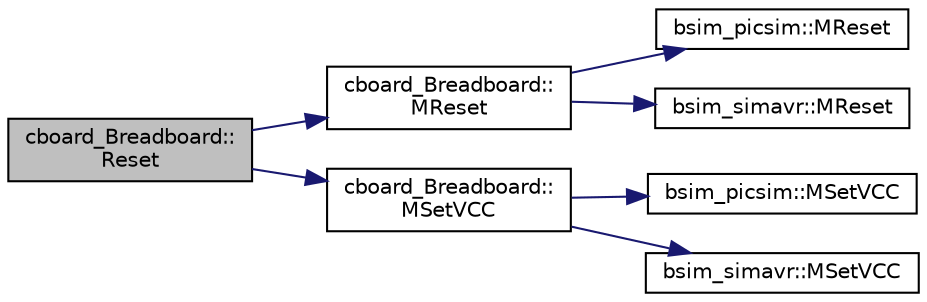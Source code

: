 digraph "cboard_Breadboard::Reset"
{
 // LATEX_PDF_SIZE
  edge [fontname="Helvetica",fontsize="10",labelfontname="Helvetica",labelfontsize="10"];
  node [fontname="Helvetica",fontsize="10",shape=record];
  rankdir="LR";
  Node1 [label="cboard_Breadboard::\lReset",height=0.2,width=0.4,color="black", fillcolor="grey75", style="filled", fontcolor="black",tooltip="Reset board status."];
  Node1 -> Node2 [color="midnightblue",fontsize="10",style="solid",fontname="Helvetica"];
  Node2 [label="cboard_Breadboard::\lMReset",height=0.2,width=0.4,color="black", fillcolor="white", style="filled",URL="$classcboard___breadboard.html#a200bbecf0027cd5a53c188f7afcc0b1e",tooltip="board microcontroller reset"];
  Node2 -> Node3 [color="midnightblue",fontsize="10",style="solid",fontname="Helvetica"];
  Node3 [label="bsim_picsim::MReset",height=0.2,width=0.4,color="black", fillcolor="white", style="filled",URL="$classbsim__picsim.html#a3877b5af8ad42e8bb5a7a307c02cf722",tooltip="board microcontroller reset"];
  Node2 -> Node4 [color="midnightblue",fontsize="10",style="solid",fontname="Helvetica"];
  Node4 [label="bsim_simavr::MReset",height=0.2,width=0.4,color="black", fillcolor="white", style="filled",URL="$classbsim__simavr.html#a127738c7f49db4ff7ddea8f24085ffad",tooltip="board microcontroller reset"];
  Node1 -> Node5 [color="midnightblue",fontsize="10",style="solid",fontname="Helvetica"];
  Node5 [label="cboard_Breadboard::\lMSetVCC",height=0.2,width=0.4,color="black", fillcolor="white", style="filled",URL="$classcboard___breadboard.html#a14f32d501cb1910120a96b7394171a60",tooltip="board microcontroller set vcc"];
  Node5 -> Node6 [color="midnightblue",fontsize="10",style="solid",fontname="Helvetica"];
  Node6 [label="bsim_picsim::MSetVCC",height=0.2,width=0.4,color="black", fillcolor="white", style="filled",URL="$classbsim__picsim.html#aea1bb0d6297770adcd8cefadd6ae0e96",tooltip="board microcontroller set vcc"];
  Node5 -> Node7 [color="midnightblue",fontsize="10",style="solid",fontname="Helvetica"];
  Node7 [label="bsim_simavr::MSetVCC",height=0.2,width=0.4,color="black", fillcolor="white", style="filled",URL="$classbsim__simavr.html#a96d1143b826f9a17f0a473bc191332a0",tooltip="board microcontroller set vcc"];
}
